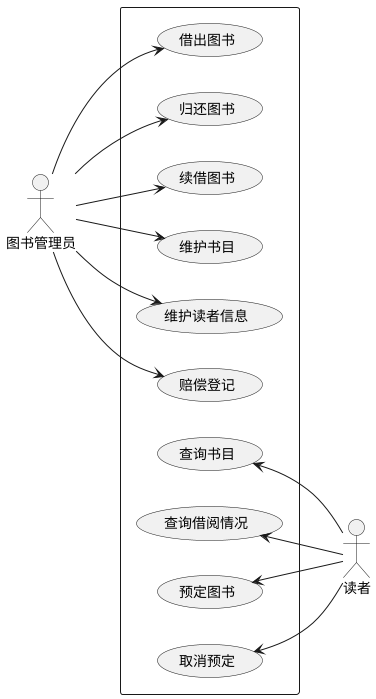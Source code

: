 @startuml
actor 图书管理员 as Admin
actor 读者 as User
left to right direction
rectangle {
  Admin --> (借出图书)
  Admin --> (归还图书)
  Admin --> (续借图书)
  Admin --> (维护书目)
  Admin --> (维护读者信息)
  Admin --> (赔偿登记)
  (查询书目) <--  User
  (查询借阅情况) <--  User
  (预定图书) <--  User
  (取消预定) <-- User
}
@enduml